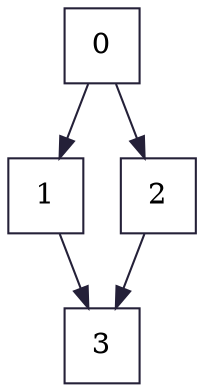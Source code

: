 digraph G {
    graph[color="#242038"]
    node[color="#242038", shape=square]
    edge[color="#242038"]
    0->1
    0->2
    1->3
    2->3
}
